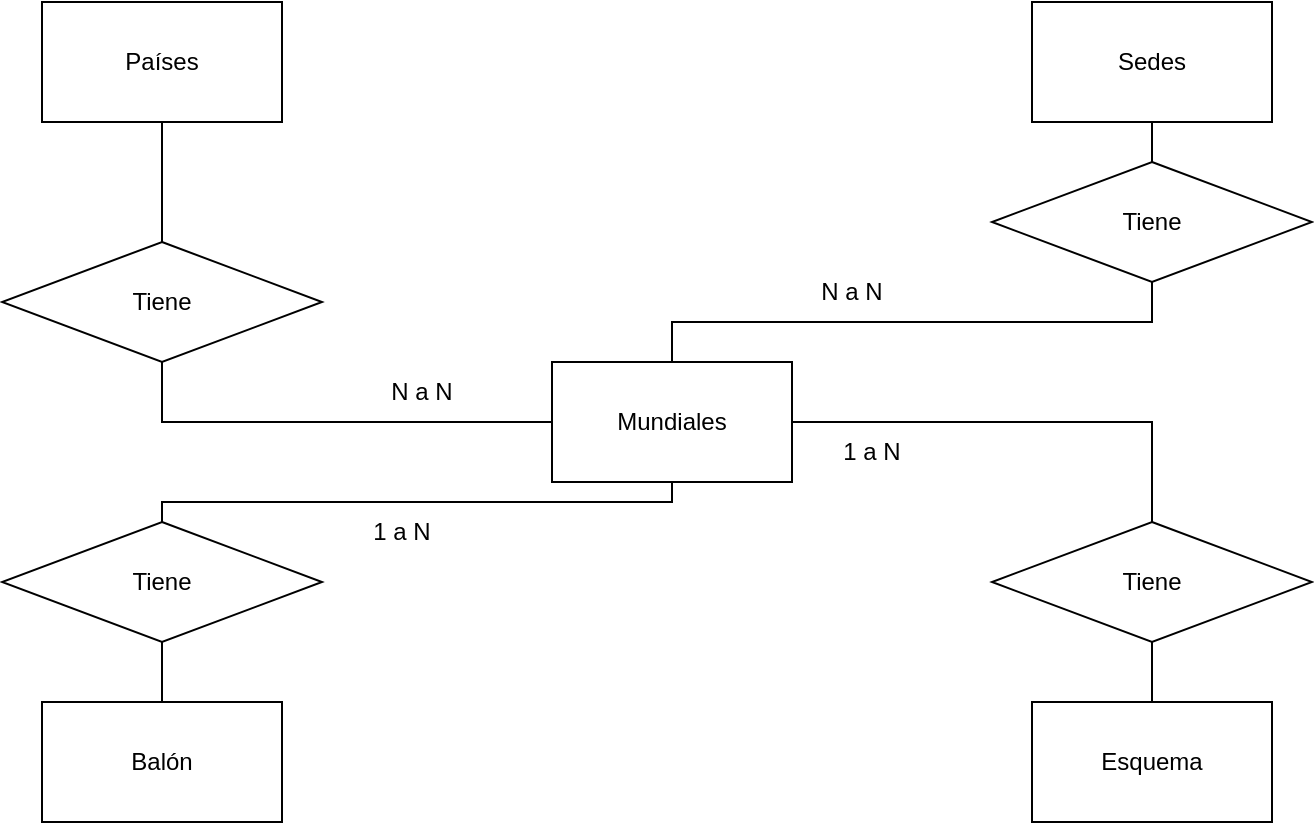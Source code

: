 <mxfile version="22.1.16" type="github">
  <diagram id="R2lEEEUBdFMjLlhIrx00" name="Page-1">
    <mxGraphModel dx="1290" dy="577" grid="1" gridSize="10" guides="1" tooltips="1" connect="1" arrows="1" fold="1" page="1" pageScale="1" pageWidth="850" pageHeight="1100" math="0" shadow="0" extFonts="Permanent Marker^https://fonts.googleapis.com/css?family=Permanent+Marker">
      <root>
        <mxCell id="0" />
        <mxCell id="1" parent="0" />
        <mxCell id="vA73SESgVyJL-nqcK1Hl-1" value="Mundiales" style="rounded=0;whiteSpace=wrap;html=1;" vertex="1" parent="1">
          <mxGeometry x="365" y="330" width="120" height="60" as="geometry" />
        </mxCell>
        <mxCell id="vA73SESgVyJL-nqcK1Hl-2" value="Países" style="rounded=0;whiteSpace=wrap;html=1;" vertex="1" parent="1">
          <mxGeometry x="110" y="150" width="120" height="60" as="geometry" />
        </mxCell>
        <mxCell id="vA73SESgVyJL-nqcK1Hl-3" value="Balón" style="rounded=0;whiteSpace=wrap;html=1;" vertex="1" parent="1">
          <mxGeometry x="110" y="500" width="120" height="60" as="geometry" />
        </mxCell>
        <mxCell id="vA73SESgVyJL-nqcK1Hl-4" value="Sedes" style="rounded=0;whiteSpace=wrap;html=1;" vertex="1" parent="1">
          <mxGeometry x="605" y="150" width="120" height="60" as="geometry" />
        </mxCell>
        <mxCell id="vA73SESgVyJL-nqcK1Hl-5" value="Esquema" style="rounded=0;whiteSpace=wrap;html=1;" vertex="1" parent="1">
          <mxGeometry x="605" y="500" width="120" height="60" as="geometry" />
        </mxCell>
        <mxCell id="vA73SESgVyJL-nqcK1Hl-6" value="Tiene" style="rhombus;whiteSpace=wrap;html=1;" vertex="1" parent="1">
          <mxGeometry x="90" y="270" width="160" height="60" as="geometry" />
        </mxCell>
        <mxCell id="vA73SESgVyJL-nqcK1Hl-7" value="" style="endArrow=none;html=1;rounded=0;entryX=0.5;entryY=1;entryDx=0;entryDy=0;exitX=0.5;exitY=0;exitDx=0;exitDy=0;" edge="1" parent="1" source="vA73SESgVyJL-nqcK1Hl-6" target="vA73SESgVyJL-nqcK1Hl-2">
          <mxGeometry width="50" height="50" relative="1" as="geometry">
            <mxPoint x="150" y="270" as="sourcePoint" />
            <mxPoint x="200" y="220" as="targetPoint" />
          </mxGeometry>
        </mxCell>
        <mxCell id="vA73SESgVyJL-nqcK1Hl-10" value="N a N" style="text;html=1;strokeColor=none;fillColor=none;align=center;verticalAlign=middle;whiteSpace=wrap;rounded=0;" vertex="1" parent="1">
          <mxGeometry x="270" y="330" width="60" height="30" as="geometry" />
        </mxCell>
        <mxCell id="vA73SESgVyJL-nqcK1Hl-11" value="Tiene" style="rhombus;whiteSpace=wrap;html=1;" vertex="1" parent="1">
          <mxGeometry x="90" y="410" width="160" height="60" as="geometry" />
        </mxCell>
        <mxCell id="vA73SESgVyJL-nqcK1Hl-14" value="1 a N" style="text;html=1;strokeColor=none;fillColor=none;align=center;verticalAlign=middle;whiteSpace=wrap;rounded=0;" vertex="1" parent="1">
          <mxGeometry x="260" y="400" width="60" height="30" as="geometry" />
        </mxCell>
        <mxCell id="vA73SESgVyJL-nqcK1Hl-15" value="Tiene" style="rhombus;whiteSpace=wrap;html=1;" vertex="1" parent="1">
          <mxGeometry x="585" y="230" width="160" height="60" as="geometry" />
        </mxCell>
        <mxCell id="vA73SESgVyJL-nqcK1Hl-18" value="N a N" style="text;html=1;strokeColor=none;fillColor=none;align=center;verticalAlign=middle;whiteSpace=wrap;rounded=0;" vertex="1" parent="1">
          <mxGeometry x="485" y="280" width="60" height="30" as="geometry" />
        </mxCell>
        <mxCell id="vA73SESgVyJL-nqcK1Hl-19" value="Tiene" style="rhombus;whiteSpace=wrap;html=1;" vertex="1" parent="1">
          <mxGeometry x="585" y="410" width="160" height="60" as="geometry" />
        </mxCell>
        <mxCell id="vA73SESgVyJL-nqcK1Hl-22" value="1 a N" style="text;html=1;strokeColor=none;fillColor=none;align=center;verticalAlign=middle;whiteSpace=wrap;rounded=0;" vertex="1" parent="1">
          <mxGeometry x="495" y="360" width="60" height="30" as="geometry" />
        </mxCell>
        <mxCell id="vA73SESgVyJL-nqcK1Hl-25" value="" style="endArrow=none;html=1;rounded=0;edgeStyle=orthogonalEdgeStyle;exitX=0.5;exitY=1;exitDx=0;exitDy=0;entryX=0;entryY=0.5;entryDx=0;entryDy=0;" edge="1" parent="1" source="vA73SESgVyJL-nqcK1Hl-6" target="vA73SESgVyJL-nqcK1Hl-1">
          <mxGeometry width="50" height="50" relative="1" as="geometry">
            <mxPoint x="434.5" y="620" as="sourcePoint" />
            <mxPoint x="290" y="370" as="targetPoint" />
          </mxGeometry>
        </mxCell>
        <mxCell id="vA73SESgVyJL-nqcK1Hl-26" value="" style="endArrow=none;html=1;rounded=0;edgeStyle=orthogonalEdgeStyle;entryX=0.5;entryY=1;entryDx=0;entryDy=0;exitX=0.5;exitY=0;exitDx=0;exitDy=0;" edge="1" parent="1" source="vA73SESgVyJL-nqcK1Hl-3" target="vA73SESgVyJL-nqcK1Hl-11">
          <mxGeometry width="50" height="50" relative="1" as="geometry">
            <mxPoint x="169.5" y="480" as="sourcePoint" />
            <mxPoint x="414.5" y="510" as="targetPoint" />
          </mxGeometry>
        </mxCell>
        <mxCell id="vA73SESgVyJL-nqcK1Hl-27" value="" style="endArrow=none;html=1;rounded=0;edgeStyle=orthogonalEdgeStyle;exitX=0.5;exitY=0;exitDx=0;exitDy=0;entryX=0.5;entryY=1;entryDx=0;entryDy=0;" edge="1" parent="1" source="vA73SESgVyJL-nqcK1Hl-11" target="vA73SESgVyJL-nqcK1Hl-1">
          <mxGeometry width="50" height="50" relative="1" as="geometry">
            <mxPoint x="180" y="470" as="sourcePoint" />
            <mxPoint x="410" y="430" as="targetPoint" />
          </mxGeometry>
        </mxCell>
        <mxCell id="vA73SESgVyJL-nqcK1Hl-28" value="" style="endArrow=none;html=1;rounded=0;edgeStyle=orthogonalEdgeStyle;entryX=0.5;entryY=0;entryDx=0;entryDy=0;exitX=0.5;exitY=1;exitDx=0;exitDy=0;" edge="1" parent="1" source="vA73SESgVyJL-nqcK1Hl-15" target="vA73SESgVyJL-nqcK1Hl-1">
          <mxGeometry width="50" height="50" relative="1" as="geometry">
            <mxPoint x="150" y="360" as="sourcePoint" />
            <mxPoint x="395" y="390" as="targetPoint" />
          </mxGeometry>
        </mxCell>
        <mxCell id="vA73SESgVyJL-nqcK1Hl-29" value="" style="endArrow=none;html=1;rounded=0;edgeStyle=orthogonalEdgeStyle;entryX=0.5;entryY=1;entryDx=0;entryDy=0;exitX=0.5;exitY=0;exitDx=0;exitDy=0;" edge="1" parent="1" source="vA73SESgVyJL-nqcK1Hl-15" target="vA73SESgVyJL-nqcK1Hl-4">
          <mxGeometry width="50" height="50" relative="1" as="geometry">
            <mxPoint x="665" y="240" as="sourcePoint" />
            <mxPoint x="370" y="400" as="targetPoint" />
          </mxGeometry>
        </mxCell>
        <mxCell id="vA73SESgVyJL-nqcK1Hl-30" value="" style="endArrow=none;html=1;rounded=0;edgeStyle=orthogonalEdgeStyle;entryX=0.5;entryY=0;entryDx=0;entryDy=0;exitX=0.5;exitY=1;exitDx=0;exitDy=0;" edge="1" parent="1" source="vA73SESgVyJL-nqcK1Hl-19" target="vA73SESgVyJL-nqcK1Hl-5">
          <mxGeometry width="50" height="50" relative="1" as="geometry">
            <mxPoint x="585" y="480" as="sourcePoint" />
            <mxPoint x="380" y="410" as="targetPoint" />
          </mxGeometry>
        </mxCell>
        <mxCell id="vA73SESgVyJL-nqcK1Hl-31" value="" style="endArrow=none;html=1;rounded=0;edgeStyle=orthogonalEdgeStyle;entryX=0.5;entryY=0;entryDx=0;entryDy=0;exitX=1;exitY=0.5;exitDx=0;exitDy=0;" edge="1" parent="1" source="vA73SESgVyJL-nqcK1Hl-1" target="vA73SESgVyJL-nqcK1Hl-19">
          <mxGeometry width="50" height="50" relative="1" as="geometry">
            <mxPoint x="180" y="390" as="sourcePoint" />
            <mxPoint x="425" y="420" as="targetPoint" />
          </mxGeometry>
        </mxCell>
      </root>
    </mxGraphModel>
  </diagram>
</mxfile>
